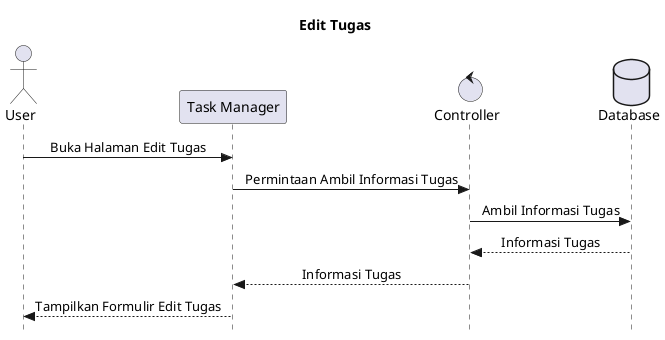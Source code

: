 @startuml edit_tugas

title Edit Tugas
skinparam Style strictuml
skinparam SequenceMessageAlignment center

actor User
participant "Task Manager" as TM
control Controller
database Database

User -> TM: Buka Halaman Edit Tugas
TM -> Controller: Permintaan Ambil Informasi Tugas
Controller -> Database: Ambil Informasi Tugas
Database --> Controller: Informasi Tugas
Controller --> TM: Informasi Tugas
TM --> User: Tampilkan Formulir Edit Tugas

@enduml